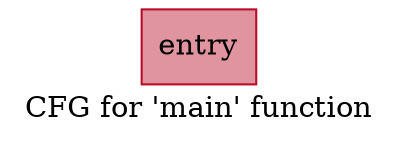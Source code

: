 digraph "CFG for 'main' function" {
	label="CFG for 'main' function";

	Node0x55e20db887d0 [shape=record,color="#b70d28ff", style=filled, fillcolor="#b70d2870",label="{entry}"];
}
